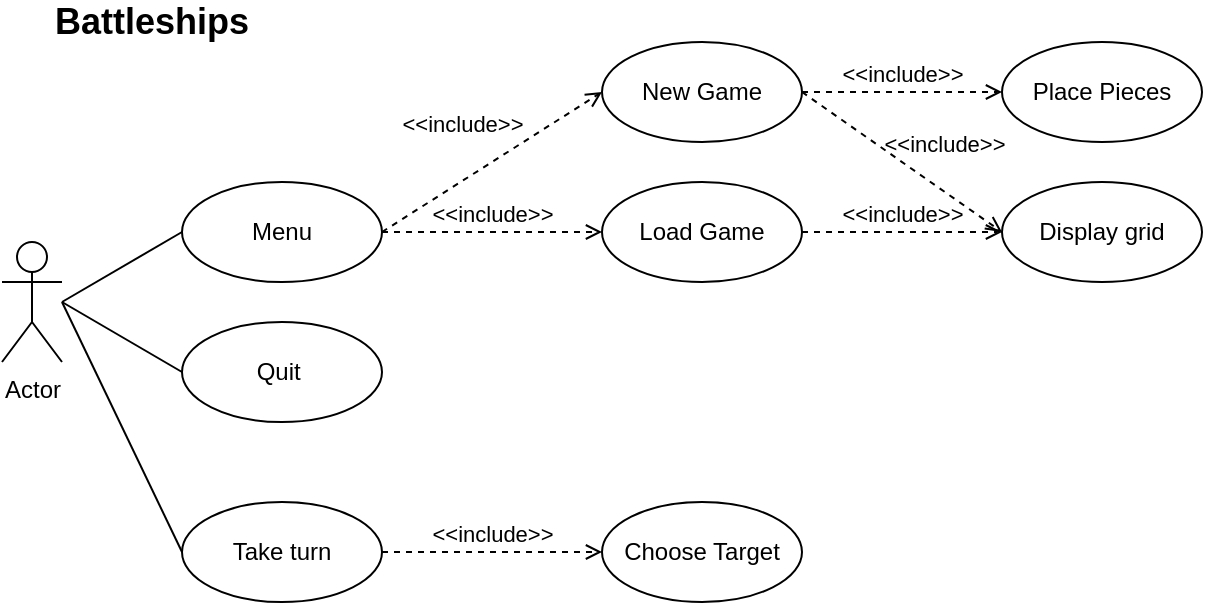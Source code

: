 <mxfile version="12.6.1" type="device"><diagram id="wqpb5vqjMG1nPfeshQ18" name="Page-1"><mxGraphModel dx="1497" dy="728" grid="1" gridSize="10" guides="1" tooltips="1" connect="1" arrows="1" fold="1" page="1" pageScale="1" pageWidth="827" pageHeight="1169" math="0" shadow="0"><root><mxCell id="0"/><mxCell id="1" parent="0"/><mxCell id="pN8W7KS7LtwntlHc06Pj-1" value="Actor" style="shape=umlActor;verticalLabelPosition=bottom;labelBackgroundColor=#ffffff;verticalAlign=top;html=1;outlineConnect=0;" vertex="1" parent="1"><mxGeometry x="50" y="160" width="30" height="60" as="geometry"/></mxCell><mxCell id="pN8W7KS7LtwntlHc06Pj-2" value="Menu" style="ellipse;whiteSpace=wrap;html=1;" vertex="1" parent="1"><mxGeometry x="140" y="130" width="100" height="50" as="geometry"/></mxCell><mxCell id="pN8W7KS7LtwntlHc06Pj-3" value="Quit&amp;nbsp;" style="ellipse;whiteSpace=wrap;html=1;" vertex="1" parent="1"><mxGeometry x="140" y="200" width="100" height="50" as="geometry"/></mxCell><mxCell id="pN8W7KS7LtwntlHc06Pj-6" value="" style="endArrow=none;html=1;entryX=0;entryY=0.5;entryDx=0;entryDy=0;" edge="1" parent="1" target="pN8W7KS7LtwntlHc06Pj-2"><mxGeometry width="50" height="50" relative="1" as="geometry"><mxPoint x="80" y="190" as="sourcePoint"/><mxPoint x="130" y="140" as="targetPoint"/></mxGeometry></mxCell><mxCell id="pN8W7KS7LtwntlHc06Pj-7" value="" style="endArrow=none;html=1;entryX=0;entryY=0.5;entryDx=0;entryDy=0;" edge="1" parent="1" target="pN8W7KS7LtwntlHc06Pj-3"><mxGeometry width="50" height="50" relative="1" as="geometry"><mxPoint x="80" y="190" as="sourcePoint"/><mxPoint x="100" y="320" as="targetPoint"/></mxGeometry></mxCell><mxCell id="pN8W7KS7LtwntlHc06Pj-10" value="&amp;lt;&amp;lt;include&amp;gt;&amp;gt;" style="edgeStyle=none;html=1;endArrow=open;verticalAlign=bottom;dashed=1;labelBackgroundColor=none;exitX=1;exitY=0.5;exitDx=0;exitDy=0;entryX=0;entryY=0.5;entryDx=0;entryDy=0;" edge="1" parent="1" source="pN8W7KS7LtwntlHc06Pj-2" target="pN8W7KS7LtwntlHc06Pj-14"><mxGeometry x="-0.112" y="16" width="160" relative="1" as="geometry"><mxPoint x="240" y="154.5" as="sourcePoint"/><mxPoint x="400" y="155" as="targetPoint"/><mxPoint as="offset"/></mxGeometry></mxCell><mxCell id="pN8W7KS7LtwntlHc06Pj-14" value="New Game" style="ellipse;whiteSpace=wrap;html=1;" vertex="1" parent="1"><mxGeometry x="350" y="60" width="100" height="50" as="geometry"/></mxCell><mxCell id="pN8W7KS7LtwntlHc06Pj-15" value="Load Game" style="ellipse;whiteSpace=wrap;html=1;" vertex="1" parent="1"><mxGeometry x="350" y="130" width="100" height="50" as="geometry"/></mxCell><mxCell id="pN8W7KS7LtwntlHc06Pj-16" value="&amp;lt;&amp;lt;include&amp;gt;&amp;gt;" style="edgeStyle=none;html=1;endArrow=open;verticalAlign=bottom;dashed=1;labelBackgroundColor=none;exitX=1;exitY=0.5;exitDx=0;exitDy=0;entryX=0;entryY=0.5;entryDx=0;entryDy=0;" edge="1" parent="1" source="pN8W7KS7LtwntlHc06Pj-2" target="pN8W7KS7LtwntlHc06Pj-15"><mxGeometry width="160" relative="1" as="geometry"><mxPoint x="250" y="170" as="sourcePoint"/><mxPoint x="410" y="170" as="targetPoint"/></mxGeometry></mxCell><mxCell id="pN8W7KS7LtwntlHc06Pj-17" value="Display grid" style="ellipse;whiteSpace=wrap;html=1;" vertex="1" parent="1"><mxGeometry x="550" y="130" width="100" height="50" as="geometry"/></mxCell><mxCell id="pN8W7KS7LtwntlHc06Pj-18" value="Place Pieces" style="ellipse;whiteSpace=wrap;html=1;" vertex="1" parent="1"><mxGeometry x="550" y="60" width="100" height="50" as="geometry"/></mxCell><mxCell id="pN8W7KS7LtwntlHc06Pj-19" value="&amp;lt;&amp;lt;include&amp;gt;&amp;gt;" style="edgeStyle=none;html=1;endArrow=open;verticalAlign=bottom;dashed=1;labelBackgroundColor=none;exitX=1;exitY=0.5;exitDx=0;exitDy=0;entryX=0;entryY=0.5;entryDx=0;entryDy=0;" edge="1" parent="1" source="pN8W7KS7LtwntlHc06Pj-14" target="pN8W7KS7LtwntlHc06Pj-17"><mxGeometry x="0.269" y="11" width="160" relative="1" as="geometry"><mxPoint x="310" y="380" as="sourcePoint"/><mxPoint x="470" y="380" as="targetPoint"/><mxPoint x="1" as="offset"/></mxGeometry></mxCell><mxCell id="pN8W7KS7LtwntlHc06Pj-20" value="&amp;lt;&amp;lt;include&amp;gt;&amp;gt;" style="edgeStyle=none;html=1;endArrow=open;verticalAlign=bottom;dashed=1;labelBackgroundColor=none;exitX=1;exitY=0.5;exitDx=0;exitDy=0;entryX=0;entryY=0.5;entryDx=0;entryDy=0;" edge="1" parent="1" source="pN8W7KS7LtwntlHc06Pj-15" target="pN8W7KS7LtwntlHc06Pj-17"><mxGeometry width="160" relative="1" as="geometry"><mxPoint x="340" y="270" as="sourcePoint"/><mxPoint x="500" y="270" as="targetPoint"/></mxGeometry></mxCell><mxCell id="pN8W7KS7LtwntlHc06Pj-21" value="&amp;lt;&amp;lt;include&amp;gt;&amp;gt;" style="edgeStyle=none;html=1;endArrow=open;verticalAlign=bottom;dashed=1;labelBackgroundColor=none;exitX=1;exitY=0.5;exitDx=0;exitDy=0;entryX=0;entryY=0.5;entryDx=0;entryDy=0;" edge="1" parent="1" source="pN8W7KS7LtwntlHc06Pj-14" target="pN8W7KS7LtwntlHc06Pj-18"><mxGeometry width="160" relative="1" as="geometry"><mxPoint x="40" y="330" as="sourcePoint"/><mxPoint x="200" y="330" as="targetPoint"/></mxGeometry></mxCell><mxCell id="pN8W7KS7LtwntlHc06Pj-23" value="Take turn" style="ellipse;whiteSpace=wrap;html=1;" vertex="1" parent="1"><mxGeometry x="140" y="290" width="100" height="50" as="geometry"/></mxCell><mxCell id="pN8W7KS7LtwntlHc06Pj-24" value="" style="endArrow=none;html=1;entryX=0;entryY=0.5;entryDx=0;entryDy=0;" edge="1" parent="1" target="pN8W7KS7LtwntlHc06Pj-23"><mxGeometry width="50" height="50" relative="1" as="geometry"><mxPoint x="80" y="190" as="sourcePoint"/><mxPoint x="100" y="360" as="targetPoint"/></mxGeometry></mxCell><mxCell id="pN8W7KS7LtwntlHc06Pj-25" value="Choose Target" style="ellipse;whiteSpace=wrap;html=1;" vertex="1" parent="1"><mxGeometry x="350" y="290" width="100" height="50" as="geometry"/></mxCell><mxCell id="pN8W7KS7LtwntlHc06Pj-26" value="&amp;lt;&amp;lt;include&amp;gt;&amp;gt;" style="edgeStyle=none;html=1;endArrow=open;verticalAlign=bottom;dashed=1;labelBackgroundColor=none;entryX=0;entryY=0.5;entryDx=0;entryDy=0;exitX=1;exitY=0.5;exitDx=0;exitDy=0;" edge="1" parent="1" source="pN8W7KS7LtwntlHc06Pj-23" target="pN8W7KS7LtwntlHc06Pj-25"><mxGeometry width="160" relative="1" as="geometry"><mxPoint x="50" y="360" as="sourcePoint"/><mxPoint x="210" y="360" as="targetPoint"/></mxGeometry></mxCell><mxCell id="pN8W7KS7LtwntlHc06Pj-29" value="&lt;font size=&quot;1&quot;&gt;&lt;b style=&quot;font-size: 18px&quot;&gt;Battleships&lt;/b&gt;&lt;/font&gt;" style="text;html=1;strokeColor=none;fillColor=none;align=center;verticalAlign=middle;whiteSpace=wrap;rounded=0;" vertex="1" parent="1"><mxGeometry x="80" y="40" width="90" height="20" as="geometry"/></mxCell><mxCell id="pN8W7KS7LtwntlHc06Pj-27" value="Untitled Layer" parent="0"/></root></mxGraphModel></diagram></mxfile>